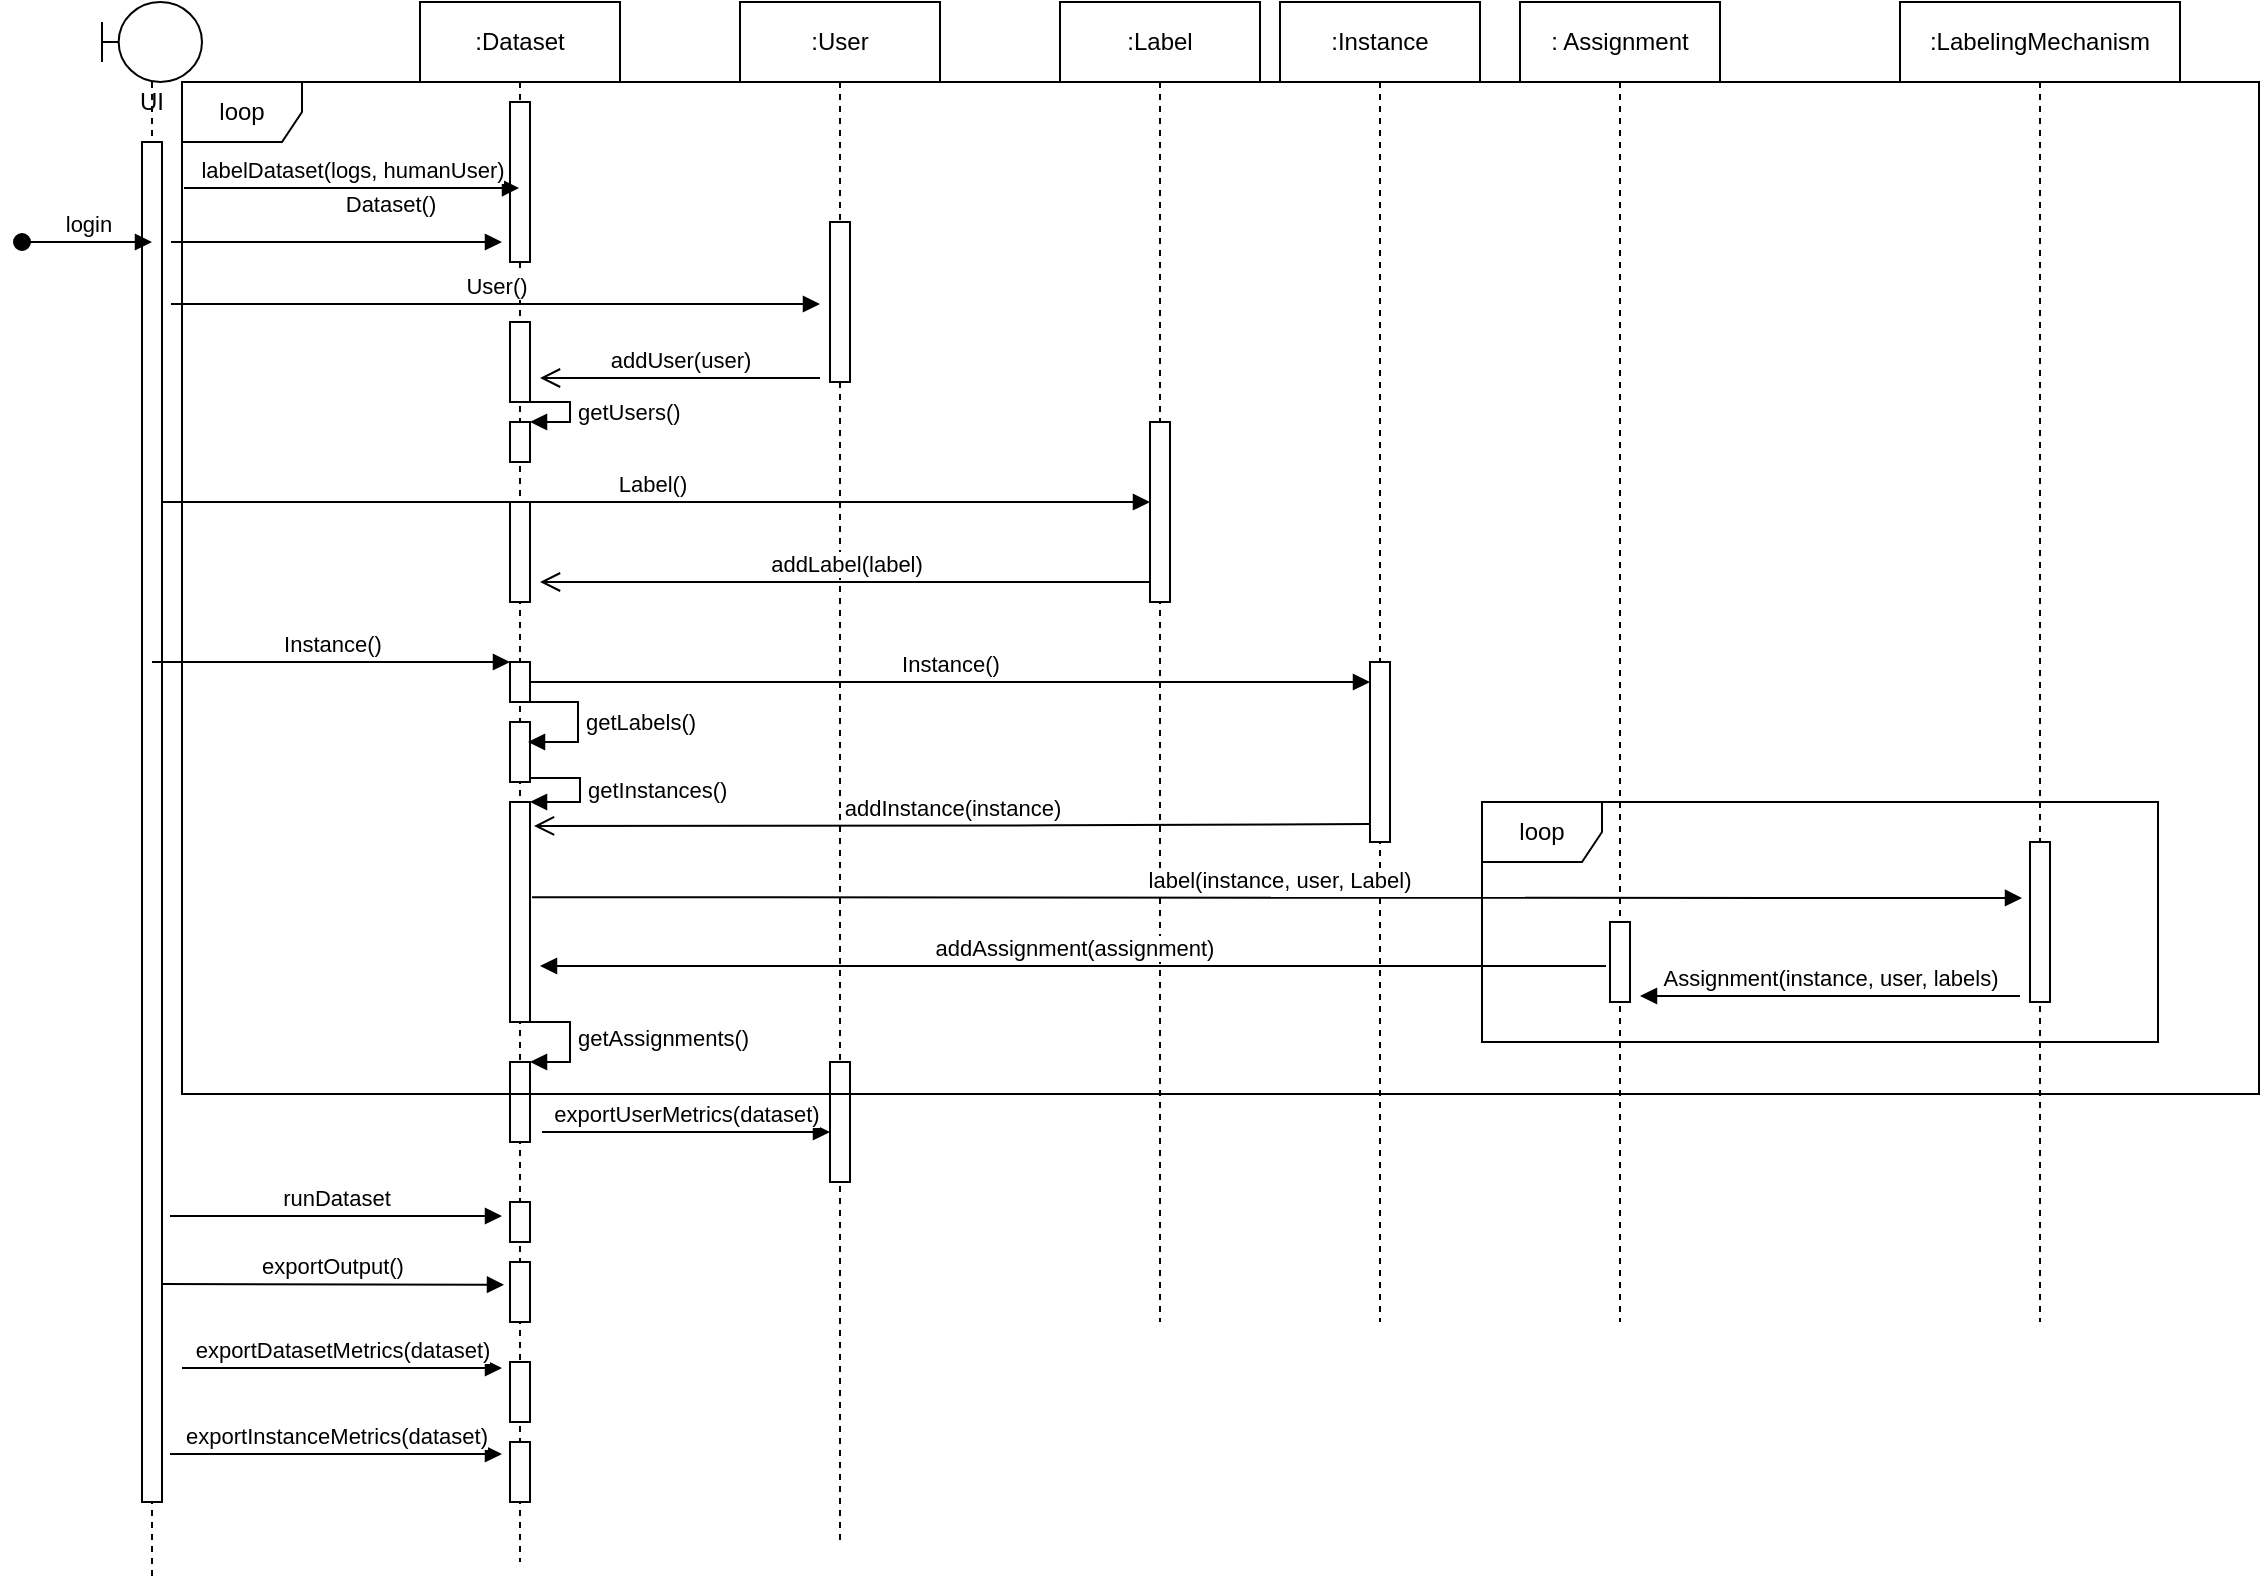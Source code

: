 <mxfile version="14.1.6" type="device"><diagram id="--lfWrJ9V2le1MTOXkNy" name="Page-1"><mxGraphModel dx="1581" dy="785" grid="1" gridSize="10" guides="1" tooltips="1" connect="1" arrows="1" fold="1" page="1" pageScale="1" pageWidth="1169" pageHeight="827" math="0" shadow="0"><root><mxCell id="0"/><mxCell id="1" parent="0"/><mxCell id="QvCIze_5yQAl15UjMpqo-1" value=":Dataset" style="shape=umlLifeline;perimeter=lifelinePerimeter;whiteSpace=wrap;html=1;container=1;collapsible=0;recursiveResize=0;outlineConnect=0;" vertex="1" parent="1"><mxGeometry x="229" y="10" width="100" height="780" as="geometry"/></mxCell><mxCell id="QvCIze_5yQAl15UjMpqo-2" value="" style="html=1;points=[];perimeter=orthogonalPerimeter;" vertex="1" parent="QvCIze_5yQAl15UjMpqo-1"><mxGeometry x="45" y="160" width="10" height="40" as="geometry"/></mxCell><mxCell id="QvCIze_5yQAl15UjMpqo-3" value="" style="html=1;points=[];perimeter=orthogonalPerimeter;" vertex="1" parent="QvCIze_5yQAl15UjMpqo-1"><mxGeometry x="45" y="250" width="10" height="50" as="geometry"/></mxCell><mxCell id="QvCIze_5yQAl15UjMpqo-4" value="" style="html=1;points=[];perimeter=orthogonalPerimeter;" vertex="1" parent="QvCIze_5yQAl15UjMpqo-1"><mxGeometry x="45" y="210" width="10" height="20" as="geometry"/></mxCell><mxCell id="QvCIze_5yQAl15UjMpqo-5" value="getUsers()" style="edgeStyle=orthogonalEdgeStyle;html=1;align=left;spacingLeft=2;endArrow=block;rounded=0;entryX=1;entryY=0;" edge="1" parent="QvCIze_5yQAl15UjMpqo-1" target="QvCIze_5yQAl15UjMpqo-4"><mxGeometry relative="1" as="geometry"><mxPoint x="55" y="200" as="sourcePoint"/><Array as="points"><mxPoint x="55" y="200"/><mxPoint x="75" y="200"/><mxPoint x="75" y="210"/></Array></mxGeometry></mxCell><mxCell id="QvCIze_5yQAl15UjMpqo-7" value="" style="html=1;points=[];perimeter=orthogonalPerimeter;" vertex="1" parent="QvCIze_5yQAl15UjMpqo-1"><mxGeometry x="45" y="360" width="10" height="30" as="geometry"/></mxCell><mxCell id="QvCIze_5yQAl15UjMpqo-8" value="" style="html=1;points=[];perimeter=orthogonalPerimeter;" vertex="1" parent="QvCIze_5yQAl15UjMpqo-1"><mxGeometry x="45" y="400" width="10" height="110" as="geometry"/></mxCell><mxCell id="QvCIze_5yQAl15UjMpqo-9" value="getInstances()" style="edgeStyle=orthogonalEdgeStyle;html=1;align=left;spacingLeft=2;endArrow=block;rounded=0;entryX=1;entryY=0;" edge="1" parent="QvCIze_5yQAl15UjMpqo-1" target="QvCIze_5yQAl15UjMpqo-8"><mxGeometry relative="1" as="geometry"><mxPoint x="55" y="388" as="sourcePoint"/><Array as="points"><mxPoint x="80" y="388"/><mxPoint x="80" y="400"/></Array></mxGeometry></mxCell><mxCell id="QvCIze_5yQAl15UjMpqo-11" value="" style="html=1;points=[];perimeter=orthogonalPerimeter;" vertex="1" parent="QvCIze_5yQAl15UjMpqo-1"><mxGeometry x="45" y="530" width="10" height="40" as="geometry"/></mxCell><mxCell id="QvCIze_5yQAl15UjMpqo-12" value="getAssignments()" style="edgeStyle=orthogonalEdgeStyle;html=1;align=left;spacingLeft=2;endArrow=block;rounded=0;entryX=1;entryY=0;" edge="1" parent="QvCIze_5yQAl15UjMpqo-1"><mxGeometry relative="1" as="geometry"><mxPoint x="50" y="510" as="sourcePoint"/><Array as="points"><mxPoint x="75" y="510"/></Array><mxPoint x="55" y="530" as="targetPoint"/></mxGeometry></mxCell><mxCell id="QvCIze_5yQAl15UjMpqo-13" value="" style="html=1;points=[];perimeter=orthogonalPerimeter;" vertex="1" parent="QvCIze_5yQAl15UjMpqo-1"><mxGeometry x="45" y="600" width="10" height="20" as="geometry"/></mxCell><mxCell id="QvCIze_5yQAl15UjMpqo-14" value="" style="html=1;points=[];perimeter=orthogonalPerimeter;" vertex="1" parent="QvCIze_5yQAl15UjMpqo-1"><mxGeometry x="45" y="630" width="10" height="30" as="geometry"/></mxCell><mxCell id="QvCIze_5yQAl15UjMpqo-15" value="" style="html=1;points=[];perimeter=orthogonalPerimeter;" vertex="1" parent="QvCIze_5yQAl15UjMpqo-1"><mxGeometry x="45" y="680" width="10" height="30" as="geometry"/></mxCell><mxCell id="QvCIze_5yQAl15UjMpqo-16" value="" style="html=1;points=[];perimeter=orthogonalPerimeter;" vertex="1" parent="QvCIze_5yQAl15UjMpqo-1"><mxGeometry x="45" y="720" width="10" height="30" as="geometry"/></mxCell><mxCell id="OGWU3FubnUd6USXKZ2oI-2" value="" style="html=1;points=[];perimeter=orthogonalPerimeter;" vertex="1" parent="QvCIze_5yQAl15UjMpqo-1"><mxGeometry x="45" y="50" width="10" height="80" as="geometry"/></mxCell><mxCell id="QvCIze_5yQAl15UjMpqo-17" value=":User" style="shape=umlLifeline;perimeter=lifelinePerimeter;whiteSpace=wrap;html=1;container=1;collapsible=0;recursiveResize=0;outlineConnect=0;" vertex="1" parent="1"><mxGeometry x="389" y="10" width="100" height="770" as="geometry"/></mxCell><mxCell id="QvCIze_5yQAl15UjMpqo-18" value="" style="html=1;points=[];perimeter=orthogonalPerimeter;" vertex="1" parent="QvCIze_5yQAl15UjMpqo-17"><mxGeometry x="45" y="110" width="10" height="80" as="geometry"/></mxCell><mxCell id="QvCIze_5yQAl15UjMpqo-19" value="" style="html=1;points=[];perimeter=orthogonalPerimeter;" vertex="1" parent="QvCIze_5yQAl15UjMpqo-17"><mxGeometry x="45" y="530" width="10" height="60" as="geometry"/></mxCell><mxCell id="QvCIze_5yQAl15UjMpqo-20" value=":Label" style="shape=umlLifeline;perimeter=lifelinePerimeter;whiteSpace=wrap;html=1;container=1;collapsible=0;recursiveResize=0;outlineConnect=0;" vertex="1" parent="1"><mxGeometry x="549" y="10" width="100" height="660" as="geometry"/></mxCell><mxCell id="QvCIze_5yQAl15UjMpqo-21" value="" style="html=1;points=[];perimeter=orthogonalPerimeter;" vertex="1" parent="QvCIze_5yQAl15UjMpqo-20"><mxGeometry x="45" y="210" width="10" height="90" as="geometry"/></mxCell><mxCell id="QvCIze_5yQAl15UjMpqo-22" value=":Instance" style="shape=umlLifeline;perimeter=lifelinePerimeter;whiteSpace=wrap;html=1;container=1;collapsible=0;recursiveResize=0;outlineConnect=0;" vertex="1" parent="1"><mxGeometry x="659" y="10" width="100" height="660" as="geometry"/></mxCell><mxCell id="QvCIze_5yQAl15UjMpqo-23" value="Instance()" style="html=1;verticalAlign=bottom;endArrow=block;entryX=0;entryY=0;" edge="1" parent="QvCIze_5yQAl15UjMpqo-22" source="QvCIze_5yQAl15UjMpqo-6"><mxGeometry relative="1" as="geometry"><mxPoint x="-470" y="340" as="sourcePoint"/><mxPoint x="45" y="340" as="targetPoint"/></mxGeometry></mxCell><mxCell id="QvCIze_5yQAl15UjMpqo-24" value="" style="html=1;points=[];perimeter=orthogonalPerimeter;" vertex="1" parent="QvCIze_5yQAl15UjMpqo-22"><mxGeometry x="45" y="330" width="10" height="90" as="geometry"/></mxCell><mxCell id="QvCIze_5yQAl15UjMpqo-6" value="" style="html=1;points=[];perimeter=orthogonalPerimeter;" vertex="1" parent="QvCIze_5yQAl15UjMpqo-22"><mxGeometry x="-385" y="330" width="10" height="20" as="geometry"/></mxCell><mxCell id="QvCIze_5yQAl15UjMpqo-25" value=": Assignment" style="shape=umlLifeline;perimeter=lifelinePerimeter;whiteSpace=wrap;html=1;container=1;collapsible=0;recursiveResize=0;outlineConnect=0;" vertex="1" parent="1"><mxGeometry x="779" y="10" width="100" height="660" as="geometry"/></mxCell><mxCell id="QvCIze_5yQAl15UjMpqo-26" value="" style="html=1;points=[];perimeter=orthogonalPerimeter;" vertex="1" parent="QvCIze_5yQAl15UjMpqo-25"><mxGeometry x="45" y="460" width="10" height="40" as="geometry"/></mxCell><mxCell id="QvCIze_5yQAl15UjMpqo-27" value=":LabelingMechanism" style="shape=umlLifeline;perimeter=lifelinePerimeter;whiteSpace=wrap;html=1;container=1;collapsible=0;recursiveResize=0;outlineConnect=0;" vertex="1" parent="1"><mxGeometry x="969" y="10" width="140" height="660" as="geometry"/></mxCell><mxCell id="QvCIze_5yQAl15UjMpqo-28" value="" style="html=1;points=[];perimeter=orthogonalPerimeter;" vertex="1" parent="QvCIze_5yQAl15UjMpqo-27"><mxGeometry x="65" y="420" width="10" height="80" as="geometry"/></mxCell><mxCell id="QvCIze_5yQAl15UjMpqo-29" value="Dataset()" style="html=1;verticalAlign=bottom;endArrow=block;" edge="1" parent="1"><mxGeometry x="0.324" y="10" width="80" relative="1" as="geometry"><mxPoint x="104.5" y="130" as="sourcePoint"/><mxPoint x="270" y="130" as="targetPoint"/><mxPoint as="offset"/></mxGeometry></mxCell><mxCell id="QvCIze_5yQAl15UjMpqo-30" value="addUser(user)" style="html=1;verticalAlign=bottom;endArrow=open;endSize=8;exitX=0;exitY=0.95;" edge="1" parent="1"><mxGeometry relative="1" as="geometry"><mxPoint x="289" y="198" as="targetPoint"/><mxPoint x="429" y="198" as="sourcePoint"/></mxGeometry></mxCell><mxCell id="QvCIze_5yQAl15UjMpqo-31" value="Label()" style="html=1;verticalAlign=bottom;endArrow=block;entryX=0;entryY=0;" edge="1" parent="1" source="QvCIze_5yQAl15UjMpqo-41"><mxGeometry relative="1" as="geometry"><mxPoint x="189" y="260" as="sourcePoint"/><mxPoint x="594" y="260" as="targetPoint"/></mxGeometry></mxCell><mxCell id="QvCIze_5yQAl15UjMpqo-32" value="addLabel(label)" style="html=1;verticalAlign=bottom;endArrow=open;endSize=8;exitX=0;exitY=0.95;" edge="1" parent="1"><mxGeometry relative="1" as="geometry"><mxPoint x="289" y="300" as="targetPoint"/><mxPoint x="594" y="300" as="sourcePoint"/></mxGeometry></mxCell><mxCell id="QvCIze_5yQAl15UjMpqo-33" value="User()" style="html=1;verticalAlign=bottom;endArrow=block;entryX=0;entryY=0;" edge="1" parent="1"><mxGeometry relative="1" as="geometry"><mxPoint x="104.5" y="161" as="sourcePoint"/><mxPoint x="429" y="161" as="targetPoint"/></mxGeometry></mxCell><mxCell id="QvCIze_5yQAl15UjMpqo-34" value="addInstance(instance)" style="html=1;verticalAlign=bottom;endArrow=open;endSize=8;exitX=-0.167;exitY=0.87;exitDx=0;exitDy=0;exitPerimeter=0;" edge="1" parent="1"><mxGeometry relative="1" as="geometry"><mxPoint x="286" y="422" as="targetPoint"/><mxPoint x="704.33" y="421.0" as="sourcePoint"/><Array as="points"><mxPoint x="536" y="421.7"/></Array></mxGeometry></mxCell><mxCell id="QvCIze_5yQAl15UjMpqo-35" value="addAssignment(assignment)" style="html=1;verticalAlign=bottom;endArrow=block;" edge="1" parent="1"><mxGeometry width="80" relative="1" as="geometry"><mxPoint x="822" y="492" as="sourcePoint"/><mxPoint x="289" y="492" as="targetPoint"/><Array as="points"><mxPoint x="692" y="492"/></Array></mxGeometry></mxCell><mxCell id="QvCIze_5yQAl15UjMpqo-36" value="&amp;nbsp;label(instance, user, Label)" style="html=1;verticalAlign=bottom;endArrow=block;exitX=1.1;exitY=0.433;exitDx=0;exitDy=0;exitPerimeter=0;" edge="1" parent="1" source="QvCIze_5yQAl15UjMpqo-8"><mxGeometry width="80" relative="1" as="geometry"><mxPoint x="290" y="480" as="sourcePoint"/><mxPoint x="1030" y="458" as="targetPoint"/></mxGeometry></mxCell><mxCell id="QvCIze_5yQAl15UjMpqo-37" value="Assignment(instance, user, labels)" style="html=1;verticalAlign=bottom;endArrow=block;" edge="1" parent="1"><mxGeometry width="80" relative="1" as="geometry"><mxPoint x="1029" y="507" as="sourcePoint"/><mxPoint x="839" y="507" as="targetPoint"/></mxGeometry></mxCell><mxCell id="QvCIze_5yQAl15UjMpqo-38" value="loop" style="shape=umlFrame;whiteSpace=wrap;html=1;" vertex="1" parent="1"><mxGeometry x="760" y="410" width="338" height="120" as="geometry"/></mxCell><mxCell id="QvCIze_5yQAl15UjMpqo-39" value="loop" style="shape=umlFrame;whiteSpace=wrap;html=1;" vertex="1" parent="1"><mxGeometry x="110" y="50" width="1038.5" height="506" as="geometry"/></mxCell><mxCell id="QvCIze_5yQAl15UjMpqo-40" value="getLabels()" style="edgeStyle=orthogonalEdgeStyle;html=1;align=left;spacingLeft=2;endArrow=block;rounded=0;" edge="1" parent="1"><mxGeometry relative="1" as="geometry"><mxPoint x="283" y="360" as="sourcePoint"/><Array as="points"><mxPoint x="308" y="360"/></Array><mxPoint x="283" y="380" as="targetPoint"/></mxGeometry></mxCell><mxCell id="QvCIze_5yQAl15UjMpqo-41" value="UI" style="shape=umlLifeline;participant=umlBoundary;perimeter=lifelinePerimeter;whiteSpace=wrap;html=1;container=1;collapsible=0;recursiveResize=0;verticalAlign=top;spacingTop=36;outlineConnect=0;" vertex="1" parent="1"><mxGeometry x="70" y="10" width="50" height="789" as="geometry"/></mxCell><mxCell id="QvCIze_5yQAl15UjMpqo-42" value="" style="html=1;points=[];perimeter=orthogonalPerimeter;" vertex="1" parent="QvCIze_5yQAl15UjMpqo-41"><mxGeometry x="20" y="70" width="10" height="680" as="geometry"/></mxCell><mxCell id="QvCIze_5yQAl15UjMpqo-43" value="login" style="html=1;verticalAlign=bottom;startArrow=oval;startFill=1;endArrow=block;startSize=8;" edge="1" parent="1"><mxGeometry width="60" relative="1" as="geometry"><mxPoint x="30" y="130" as="sourcePoint"/><mxPoint x="95" y="130" as="targetPoint"/></mxGeometry></mxCell><mxCell id="QvCIze_5yQAl15UjMpqo-44" value="runDataset" style="html=1;verticalAlign=bottom;endArrow=block;" edge="1" parent="1"><mxGeometry width="80" relative="1" as="geometry"><mxPoint x="104" y="617" as="sourcePoint"/><mxPoint x="270" y="617" as="targetPoint"/></mxGeometry></mxCell><mxCell id="QvCIze_5yQAl15UjMpqo-45" value="exportOutput()" style="html=1;verticalAlign=bottom;endArrow=block;entryX=-0.4;entryY=0.013;entryDx=0;entryDy=0;entryPerimeter=0;" edge="1" parent="1"><mxGeometry relative="1" as="geometry"><mxPoint x="100" y="651" as="sourcePoint"/><mxPoint x="271" y="651.39" as="targetPoint"/></mxGeometry></mxCell><mxCell id="QvCIze_5yQAl15UjMpqo-47" value="exportInstanceMetrics(dataset)" style="html=1;verticalAlign=bottom;endArrow=block;" edge="1" parent="1"><mxGeometry relative="1" as="geometry"><mxPoint x="104" y="736" as="sourcePoint"/><mxPoint x="270" y="736" as="targetPoint"/></mxGeometry></mxCell><mxCell id="QvCIze_5yQAl15UjMpqo-48" value="exportDatasetMetrics(dataset)" style="html=1;verticalAlign=bottom;endArrow=block;" edge="1" parent="1"><mxGeometry relative="1" as="geometry"><mxPoint x="110" y="693" as="sourcePoint"/><mxPoint x="270" y="693" as="targetPoint"/></mxGeometry></mxCell><mxCell id="QvCIze_5yQAl15UjMpqo-51" value="exportUserMetrics(dataset)" style="html=1;verticalAlign=bottom;endArrow=block;entryX=0;entryY=0;" edge="1" parent="1"><mxGeometry relative="1" as="geometry"><mxPoint x="290" y="575" as="sourcePoint"/><mxPoint x="434" y="575" as="targetPoint"/></mxGeometry></mxCell><mxCell id="OGWU3FubnUd6USXKZ2oI-1" value="labelDataset(logs, humanUser)" style="html=1;verticalAlign=bottom;endArrow=block;exitX=1.1;exitY=0.015;exitDx=0;exitDy=0;exitPerimeter=0;" edge="1" parent="1"><mxGeometry width="80" relative="1" as="geometry"><mxPoint x="111" y="103.05" as="sourcePoint"/><mxPoint x="278.5" y="103.05" as="targetPoint"/></mxGeometry></mxCell><mxCell id="OGWU3FubnUd6USXKZ2oI-4" value="Instance()" style="html=1;verticalAlign=bottom;endArrow=block;entryX=0;entryY=0;" edge="1" parent="1" source="QvCIze_5yQAl15UjMpqo-41" target="QvCIze_5yQAl15UjMpqo-6"><mxGeometry relative="1" as="geometry"><mxPoint x="763.5" y="360" as="sourcePoint"/><mxPoint x="1363" y="360" as="targetPoint"/></mxGeometry></mxCell></root></mxGraphModel></diagram></mxfile>